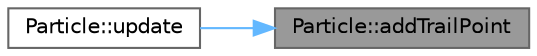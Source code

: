 digraph "Particle::addTrailPoint"
{
 // LATEX_PDF_SIZE
  bgcolor="transparent";
  edge [fontname=Helvetica,fontsize=10,labelfontname=Helvetica,labelfontsize=10];
  node [fontname=Helvetica,fontsize=10,shape=box,height=0.2,width=0.4];
  rankdir="RL";
  Node1 [id="Node000001",label="Particle::addTrailPoint",height=0.2,width=0.4,color="gray40", fillcolor="grey60", style="filled", fontcolor="black",tooltip="Adds a trail point."];
  Node1 -> Node2 [id="edge1_Node000001_Node000002",dir="back",color="steelblue1",style="solid",tooltip=" "];
  Node2 [id="Node000002",label="Particle::update",height=0.2,width=0.4,color="grey40", fillcolor="white", style="filled",URL="$classParticle.html#a28af23c34ef40c8333a3c7a869ab9559",tooltip="Updates the particle."];
}
